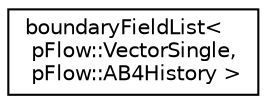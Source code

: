 digraph "Graphical Class Hierarchy"
{
 // LATEX_PDF_SIZE
  edge [fontname="Helvetica",fontsize="10",labelfontname="Helvetica",labelfontsize="10"];
  node [fontname="Helvetica",fontsize="10",shape=record];
  rankdir="LR";
  Node0 [label="boundaryFieldList\<\l pFlow::VectorSingle,\l pFlow::AB4History \>",height=0.2,width=0.4,color="black", fillcolor="white", style="filled",URL="$classpFlow_1_1boundaryFieldList.html",tooltip=" "];
}

